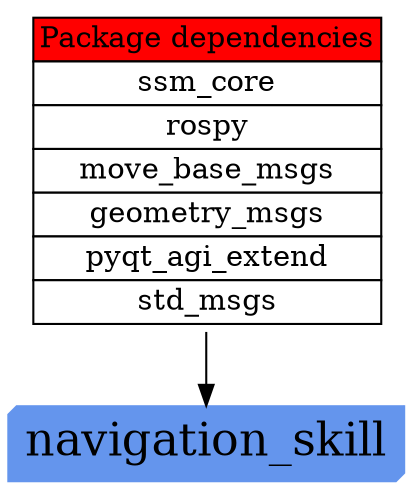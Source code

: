 digraph PkgGenerationGraph {
nodesep=0.1;
node [ shape=plaintext];
navigation_skill [ shape=box3d style=filled color="#6495ED" fontsize=22];
find_package [ label=<<table BGCOLOR="#FFFFFF" BORDER="0" CELLBORDER="1" CELLSPACING="0">
  <tr>
    <td ALIGN="CENTER" BGCOLOR="#FF0000" COLSPAN="1">Package dependencies</td>
  </tr>
  <tr>
    <td ALIGN="CENTER" BGCOLOR="#FFFFFF" COLSPAN="1">ssm_core</td>
  </tr>
  <tr>
    <td ALIGN="CENTER" BGCOLOR="#FFFFFF" COLSPAN="1">rospy</td>
  </tr>
  <tr>
    <td ALIGN="CENTER" BGCOLOR="#FFFFFF" COLSPAN="1">move_base_msgs</td>
  </tr>
  <tr>
    <td ALIGN="CENTER" BGCOLOR="#FFFFFF" COLSPAN="1">geometry_msgs</td>
  </tr>
  <tr>
    <td ALIGN="CENTER" BGCOLOR="#FFFFFF" COLSPAN="1">pyqt_agi_extend</td>
  </tr>
  <tr>
    <td ALIGN="CENTER" BGCOLOR="#FFFFFF" COLSPAN="1">std_msgs</td>
  </tr>
</table>
>];
find_package -> navigation_skill;
}
